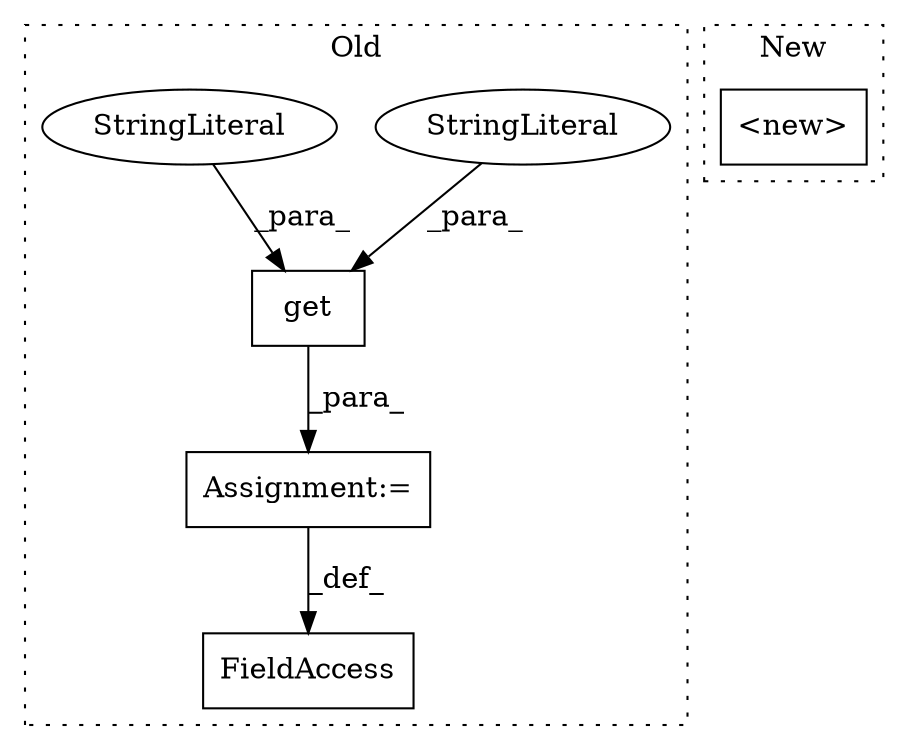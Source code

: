 digraph G {
subgraph cluster0 {
1 [label="get" a="32" s="1930,1946" l="4,1" shape="box"];
3 [label="StringLiteral" a="45" s="1934" l="9" shape="ellipse"];
4 [label="Assignment:=" a="7" s="1913" l="1" shape="box"];
5 [label="FieldAccess" a="22" s="1905" l="8" shape="box"];
6 [label="StringLiteral" a="45" s="1944" l="2" shape="ellipse"];
label = "Old";
style="dotted";
}
subgraph cluster1 {
2 [label="<new>" a="46" s="1918,1939" l="6,2" shape="box"];
label = "New";
style="dotted";
}
1 -> 4 [label="_para_"];
3 -> 1 [label="_para_"];
4 -> 5 [label="_def_"];
6 -> 1 [label="_para_"];
}
